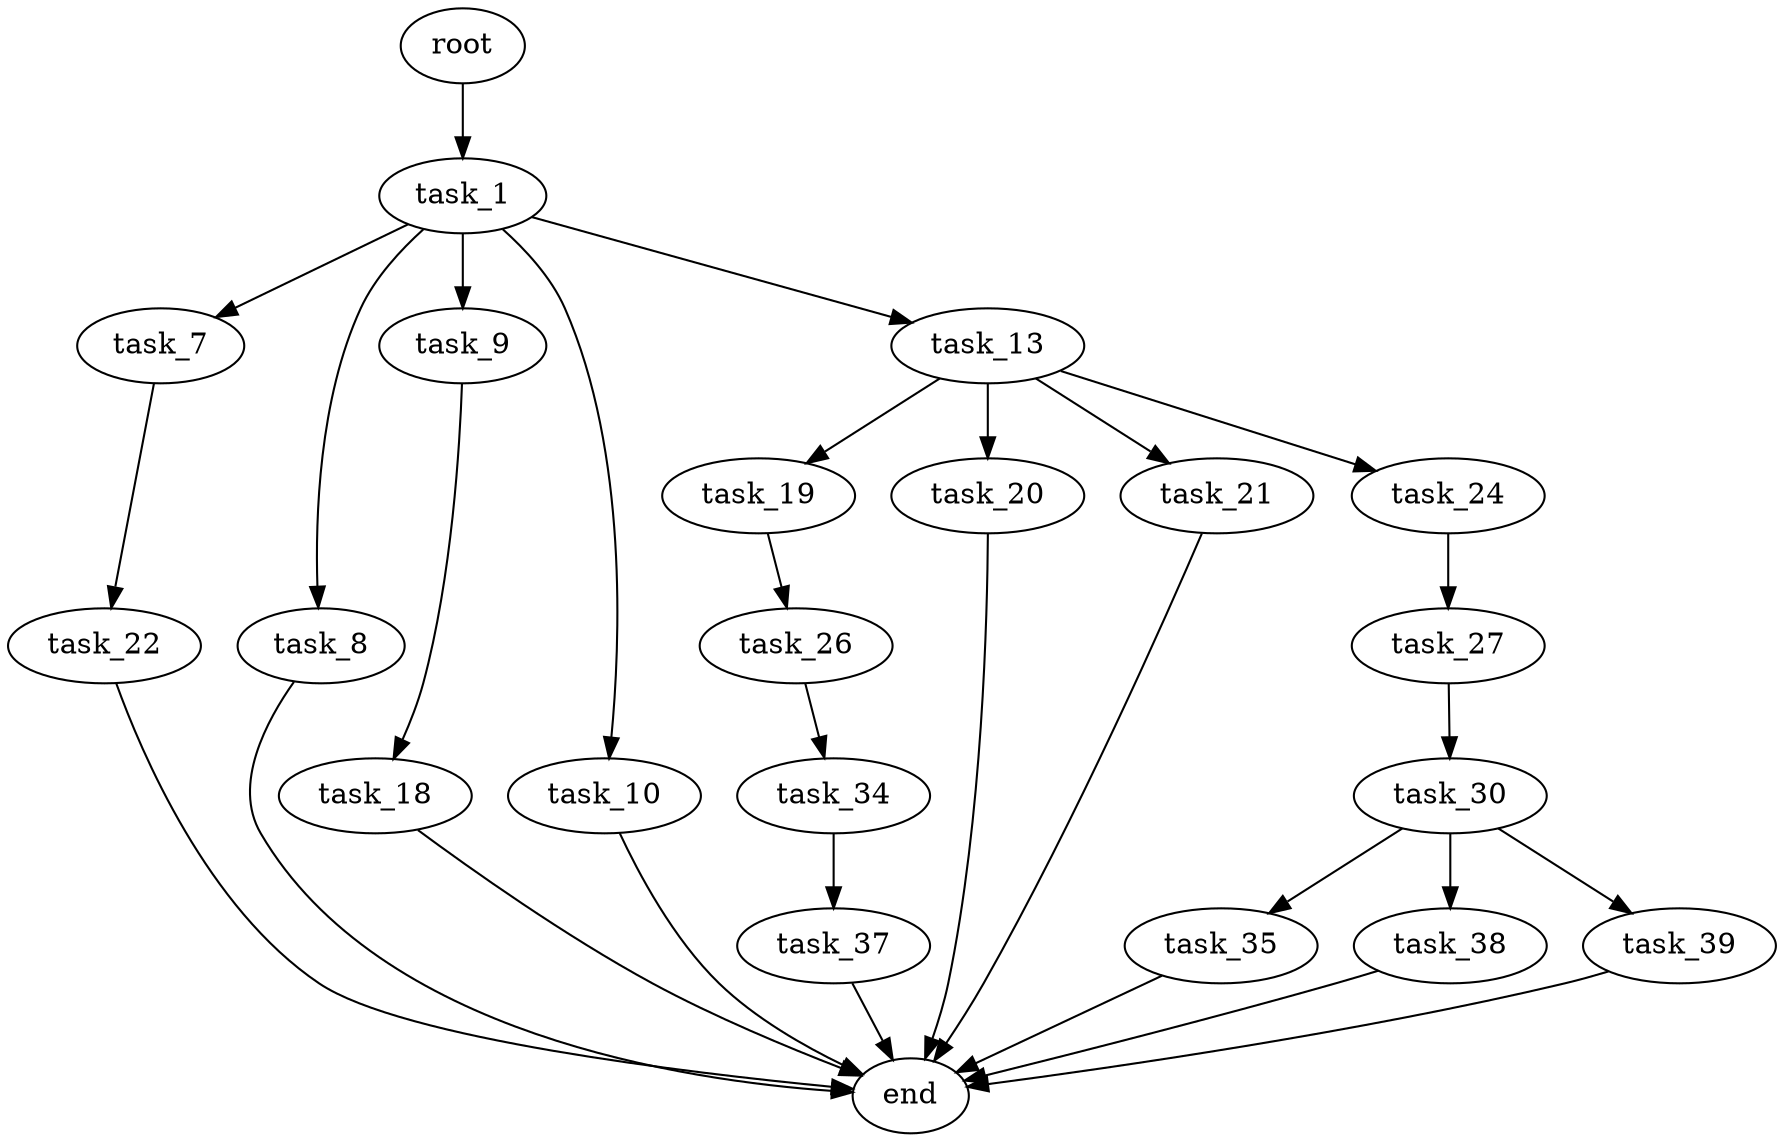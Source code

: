 digraph G {
  root [size="0.000000"];
  task_1 [size="13150824325.000000"];
  task_7 [size="192209500825.000000"];
  task_8 [size="1073741824000.000000"];
  task_9 [size="6150975490.000000"];
  task_10 [size="14570448320.000000"];
  task_13 [size="62927650469.000000"];
  task_22 [size="231928233984.000000"];
  end [size="0.000000"];
  task_18 [size="602492010736.000000"];
  task_19 [size="30700792936.000000"];
  task_20 [size="2907802891.000000"];
  task_21 [size="378181544373.000000"];
  task_24 [size="8596558485.000000"];
  task_26 [size="191729914346.000000"];
  task_27 [size="68719476736.000000"];
  task_34 [size="3516837056.000000"];
  task_30 [size="782757789696.000000"];
  task_35 [size="225889004015.000000"];
  task_38 [size="617082399161.000000"];
  task_39 [size="469023375516.000000"];
  task_37 [size="782757789696.000000"];

  root -> task_1 [size="1.000000"];
  task_1 -> task_7 [size="209715200.000000"];
  task_1 -> task_8 [size="209715200.000000"];
  task_1 -> task_9 [size="209715200.000000"];
  task_1 -> task_10 [size="209715200.000000"];
  task_1 -> task_13 [size="209715200.000000"];
  task_7 -> task_22 [size="679477248.000000"];
  task_8 -> end [size="1.000000"];
  task_9 -> task_18 [size="33554432.000000"];
  task_10 -> end [size="1.000000"];
  task_13 -> task_19 [size="75497472.000000"];
  task_13 -> task_20 [size="75497472.000000"];
  task_13 -> task_21 [size="75497472.000000"];
  task_13 -> task_24 [size="75497472.000000"];
  task_22 -> end [size="1.000000"];
  task_18 -> end [size="1.000000"];
  task_19 -> task_26 [size="33554432.000000"];
  task_20 -> end [size="1.000000"];
  task_21 -> end [size="1.000000"];
  task_24 -> task_27 [size="301989888.000000"];
  task_26 -> task_34 [size="209715200.000000"];
  task_27 -> task_30 [size="134217728.000000"];
  task_34 -> task_37 [size="75497472.000000"];
  task_30 -> task_35 [size="679477248.000000"];
  task_30 -> task_38 [size="679477248.000000"];
  task_30 -> task_39 [size="679477248.000000"];
  task_35 -> end [size="1.000000"];
  task_38 -> end [size="1.000000"];
  task_39 -> end [size="1.000000"];
  task_37 -> end [size="1.000000"];
}
